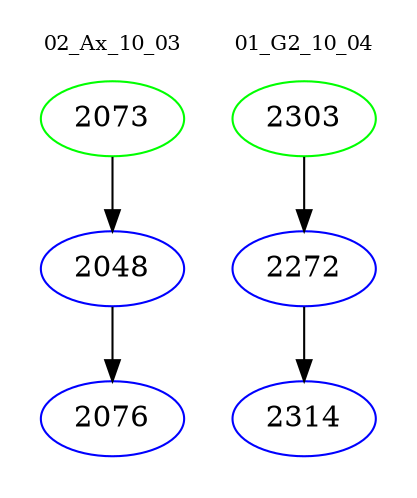 digraph{
subgraph cluster_0 {
color = white
label = "02_Ax_10_03";
fontsize=10;
T0_2073 [label="2073", color="green"]
T0_2073 -> T0_2048 [color="black"]
T0_2048 [label="2048", color="blue"]
T0_2048 -> T0_2076 [color="black"]
T0_2076 [label="2076", color="blue"]
}
subgraph cluster_1 {
color = white
label = "01_G2_10_04";
fontsize=10;
T1_2303 [label="2303", color="green"]
T1_2303 -> T1_2272 [color="black"]
T1_2272 [label="2272", color="blue"]
T1_2272 -> T1_2314 [color="black"]
T1_2314 [label="2314", color="blue"]
}
}
